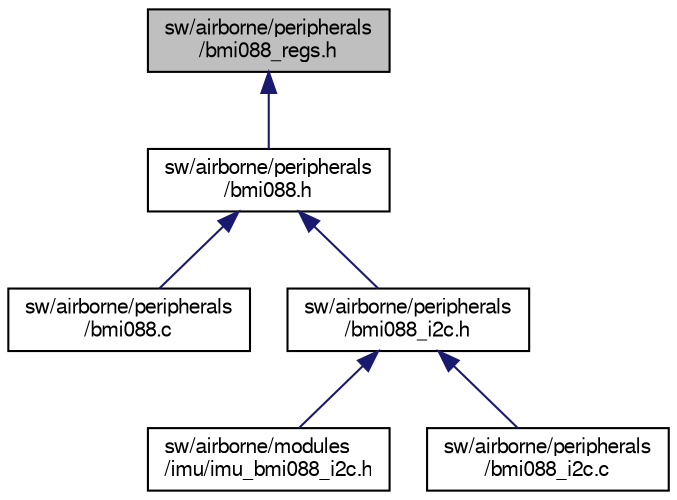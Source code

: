 digraph "sw/airborne/peripherals/bmi088_regs.h"
{
  edge [fontname="FreeSans",fontsize="10",labelfontname="FreeSans",labelfontsize="10"];
  node [fontname="FreeSans",fontsize="10",shape=record];
  Node1 [label="sw/airborne/peripherals\l/bmi088_regs.h",height=0.2,width=0.4,color="black", fillcolor="grey75", style="filled", fontcolor="black"];
  Node1 -> Node2 [dir="back",color="midnightblue",fontsize="10",style="solid",fontname="FreeSans"];
  Node2 [label="sw/airborne/peripherals\l/bmi088.h",height=0.2,width=0.4,color="black", fillcolor="white", style="filled",URL="$bmi088_8h.html",tooltip="BMI088 driver common interface (I2C and SPI). "];
  Node2 -> Node3 [dir="back",color="midnightblue",fontsize="10",style="solid",fontname="FreeSans"];
  Node3 [label="sw/airborne/peripherals\l/bmi088.c",height=0.2,width=0.4,color="black", fillcolor="white", style="filled",URL="$bmi088_8c.html",tooltip="BMI088 driver common functions (I2C and SPI). "];
  Node2 -> Node4 [dir="back",color="midnightblue",fontsize="10",style="solid",fontname="FreeSans"];
  Node4 [label="sw/airborne/peripherals\l/bmi088_i2c.h",height=0.2,width=0.4,color="black", fillcolor="white", style="filled",URL="$bmi088__i2c_8h.html",tooltip="Driver for the BMI088 using I2C. "];
  Node4 -> Node5 [dir="back",color="midnightblue",fontsize="10",style="solid",fontname="FreeSans"];
  Node5 [label="sw/airborne/modules\l/imu/imu_bmi088_i2c.h",height=0.2,width=0.4,color="black", fillcolor="white", style="filled",URL="$imu__bmi088__i2c_8h.html",tooltip="IMU driver for the BMI088 using I2C. "];
  Node4 -> Node6 [dir="back",color="midnightblue",fontsize="10",style="solid",fontname="FreeSans"];
  Node6 [label="sw/airborne/peripherals\l/bmi088_i2c.c",height=0.2,width=0.4,color="black", fillcolor="white", style="filled",URL="$bmi088__i2c_8c.html",tooltip="Driver for the BMI088 using I2C. "];
}
